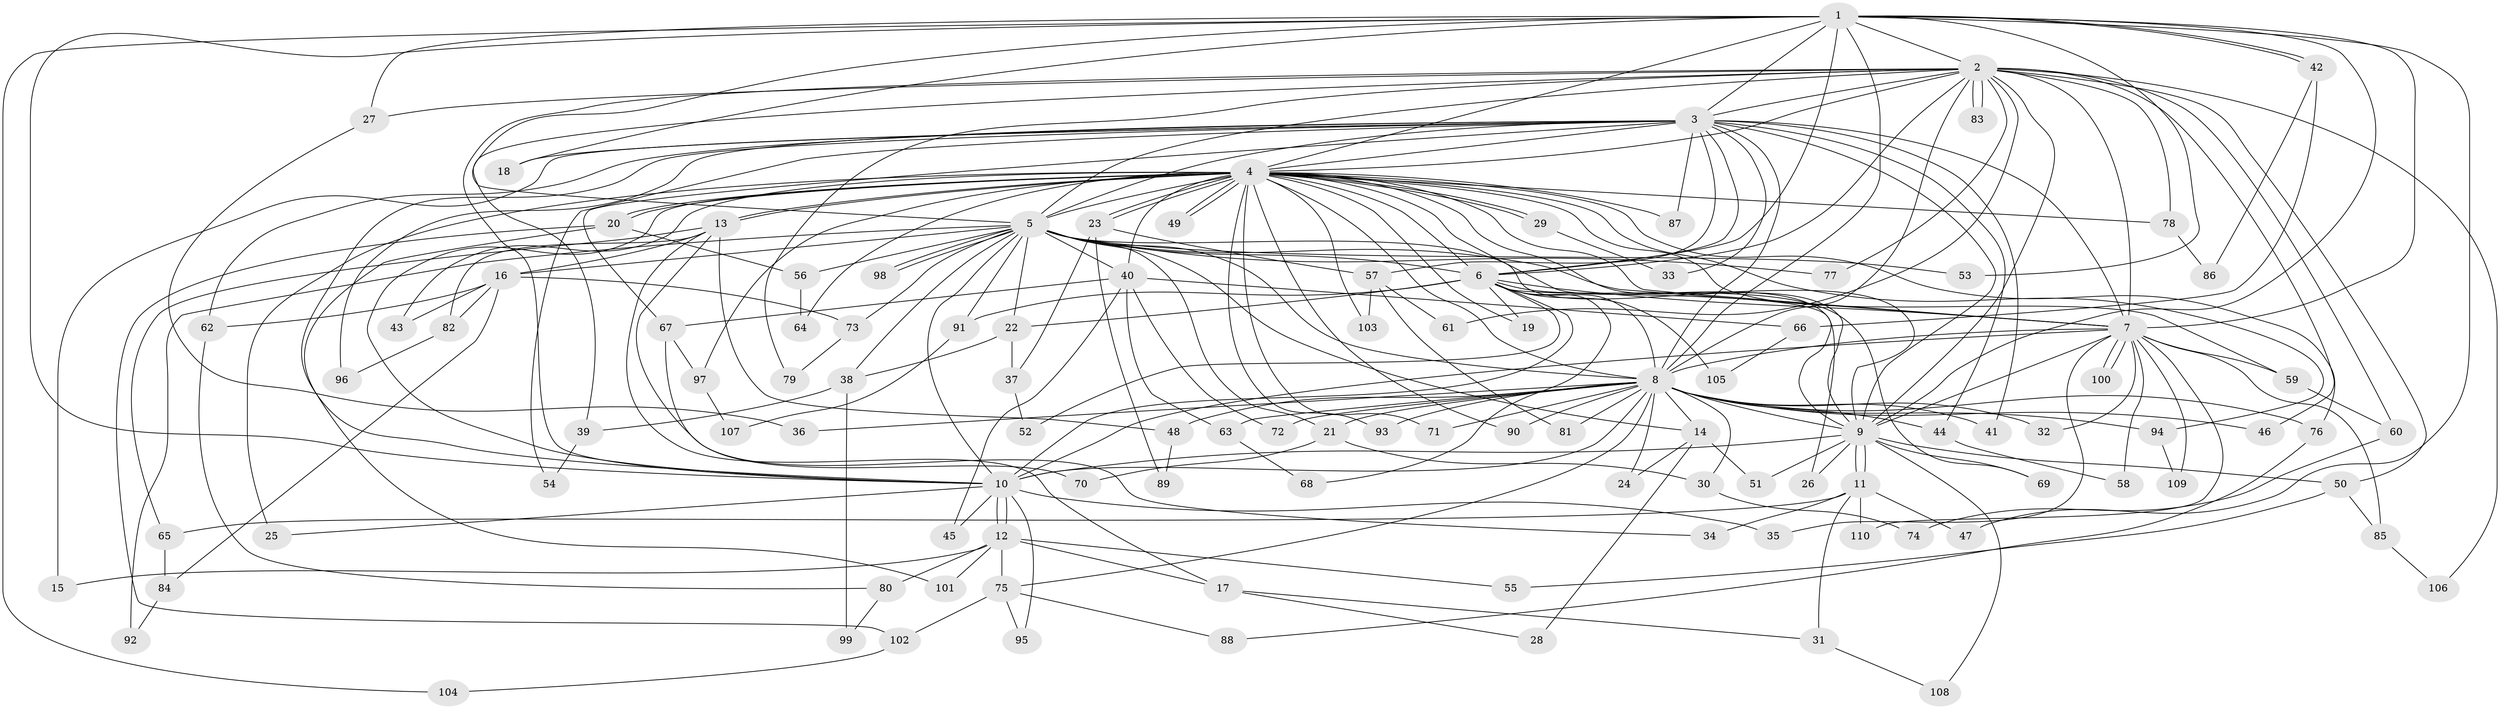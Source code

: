 // coarse degree distribution, {13: 0.024691358024691357, 26: 0.024691358024691357, 20: 0.024691358024691357, 37: 0.012345679012345678, 14: 0.024691358024691357, 7: 0.024691358024691357, 9: 0.012345679012345678, 5: 0.037037037037037035, 2: 0.48148148148148145, 6: 0.024691358024691357, 4: 0.04938271604938271, 8: 0.024691358024691357, 3: 0.2222222222222222, 1: 0.012345679012345678}
// Generated by graph-tools (version 1.1) at 2025/51/02/27/25 19:51:47]
// undirected, 110 vertices, 245 edges
graph export_dot {
graph [start="1"]
  node [color=gray90,style=filled];
  1;
  2;
  3;
  4;
  5;
  6;
  7;
  8;
  9;
  10;
  11;
  12;
  13;
  14;
  15;
  16;
  17;
  18;
  19;
  20;
  21;
  22;
  23;
  24;
  25;
  26;
  27;
  28;
  29;
  30;
  31;
  32;
  33;
  34;
  35;
  36;
  37;
  38;
  39;
  40;
  41;
  42;
  43;
  44;
  45;
  46;
  47;
  48;
  49;
  50;
  51;
  52;
  53;
  54;
  55;
  56;
  57;
  58;
  59;
  60;
  61;
  62;
  63;
  64;
  65;
  66;
  67;
  68;
  69;
  70;
  71;
  72;
  73;
  74;
  75;
  76;
  77;
  78;
  79;
  80;
  81;
  82;
  83;
  84;
  85;
  86;
  87;
  88;
  89;
  90;
  91;
  92;
  93;
  94;
  95;
  96;
  97;
  98;
  99;
  100;
  101;
  102;
  103;
  104;
  105;
  106;
  107;
  108;
  109;
  110;
  1 -- 2;
  1 -- 3;
  1 -- 4;
  1 -- 5;
  1 -- 6;
  1 -- 7;
  1 -- 8;
  1 -- 9;
  1 -- 10;
  1 -- 18;
  1 -- 27;
  1 -- 42;
  1 -- 42;
  1 -- 47;
  1 -- 53;
  1 -- 104;
  2 -- 3;
  2 -- 4;
  2 -- 5;
  2 -- 6;
  2 -- 7;
  2 -- 8;
  2 -- 9;
  2 -- 10;
  2 -- 27;
  2 -- 39;
  2 -- 46;
  2 -- 50;
  2 -- 60;
  2 -- 61;
  2 -- 77;
  2 -- 78;
  2 -- 79;
  2 -- 83;
  2 -- 83;
  2 -- 106;
  3 -- 4;
  3 -- 5;
  3 -- 6;
  3 -- 7;
  3 -- 8;
  3 -- 9;
  3 -- 10;
  3 -- 15;
  3 -- 18;
  3 -- 33;
  3 -- 41;
  3 -- 44;
  3 -- 54;
  3 -- 57;
  3 -- 62;
  3 -- 67;
  3 -- 87;
  3 -- 96;
  4 -- 5;
  4 -- 6;
  4 -- 7;
  4 -- 8;
  4 -- 9;
  4 -- 10;
  4 -- 13;
  4 -- 13;
  4 -- 19;
  4 -- 20;
  4 -- 20;
  4 -- 23;
  4 -- 23;
  4 -- 25;
  4 -- 26;
  4 -- 29;
  4 -- 29;
  4 -- 40;
  4 -- 43;
  4 -- 49;
  4 -- 49;
  4 -- 59;
  4 -- 64;
  4 -- 71;
  4 -- 76;
  4 -- 78;
  4 -- 87;
  4 -- 90;
  4 -- 93;
  4 -- 94;
  4 -- 97;
  4 -- 103;
  5 -- 6;
  5 -- 7;
  5 -- 8;
  5 -- 9;
  5 -- 10;
  5 -- 14;
  5 -- 16;
  5 -- 21;
  5 -- 22;
  5 -- 38;
  5 -- 40;
  5 -- 53;
  5 -- 56;
  5 -- 73;
  5 -- 77;
  5 -- 91;
  5 -- 92;
  5 -- 98;
  5 -- 98;
  6 -- 7;
  6 -- 8;
  6 -- 9;
  6 -- 10;
  6 -- 19;
  6 -- 22;
  6 -- 52;
  6 -- 68;
  6 -- 69;
  6 -- 91;
  6 -- 105;
  7 -- 8;
  7 -- 9;
  7 -- 10;
  7 -- 32;
  7 -- 35;
  7 -- 58;
  7 -- 59;
  7 -- 85;
  7 -- 100;
  7 -- 100;
  7 -- 109;
  7 -- 110;
  8 -- 9;
  8 -- 10;
  8 -- 14;
  8 -- 21;
  8 -- 24;
  8 -- 30;
  8 -- 32;
  8 -- 36;
  8 -- 41;
  8 -- 44;
  8 -- 46;
  8 -- 48;
  8 -- 63;
  8 -- 71;
  8 -- 72;
  8 -- 75;
  8 -- 76;
  8 -- 81;
  8 -- 90;
  8 -- 93;
  8 -- 94;
  9 -- 10;
  9 -- 11;
  9 -- 11;
  9 -- 26;
  9 -- 50;
  9 -- 51;
  9 -- 69;
  9 -- 108;
  10 -- 12;
  10 -- 12;
  10 -- 25;
  10 -- 35;
  10 -- 45;
  10 -- 95;
  11 -- 31;
  11 -- 34;
  11 -- 47;
  11 -- 65;
  11 -- 110;
  12 -- 15;
  12 -- 17;
  12 -- 55;
  12 -- 75;
  12 -- 80;
  12 -- 101;
  13 -- 16;
  13 -- 17;
  13 -- 34;
  13 -- 48;
  13 -- 65;
  13 -- 82;
  14 -- 24;
  14 -- 28;
  14 -- 51;
  16 -- 43;
  16 -- 62;
  16 -- 73;
  16 -- 82;
  16 -- 84;
  17 -- 28;
  17 -- 31;
  20 -- 56;
  20 -- 101;
  20 -- 102;
  21 -- 30;
  21 -- 70;
  22 -- 37;
  22 -- 38;
  23 -- 37;
  23 -- 57;
  23 -- 89;
  27 -- 36;
  29 -- 33;
  30 -- 74;
  31 -- 108;
  37 -- 52;
  38 -- 39;
  38 -- 99;
  39 -- 54;
  40 -- 45;
  40 -- 63;
  40 -- 66;
  40 -- 67;
  40 -- 72;
  42 -- 66;
  42 -- 86;
  44 -- 58;
  48 -- 89;
  50 -- 55;
  50 -- 85;
  56 -- 64;
  57 -- 61;
  57 -- 81;
  57 -- 103;
  59 -- 60;
  60 -- 74;
  62 -- 80;
  63 -- 68;
  65 -- 84;
  66 -- 105;
  67 -- 70;
  67 -- 97;
  73 -- 79;
  75 -- 88;
  75 -- 95;
  75 -- 102;
  76 -- 88;
  78 -- 86;
  80 -- 99;
  82 -- 96;
  84 -- 92;
  85 -- 106;
  91 -- 107;
  94 -- 109;
  97 -- 107;
  102 -- 104;
}
